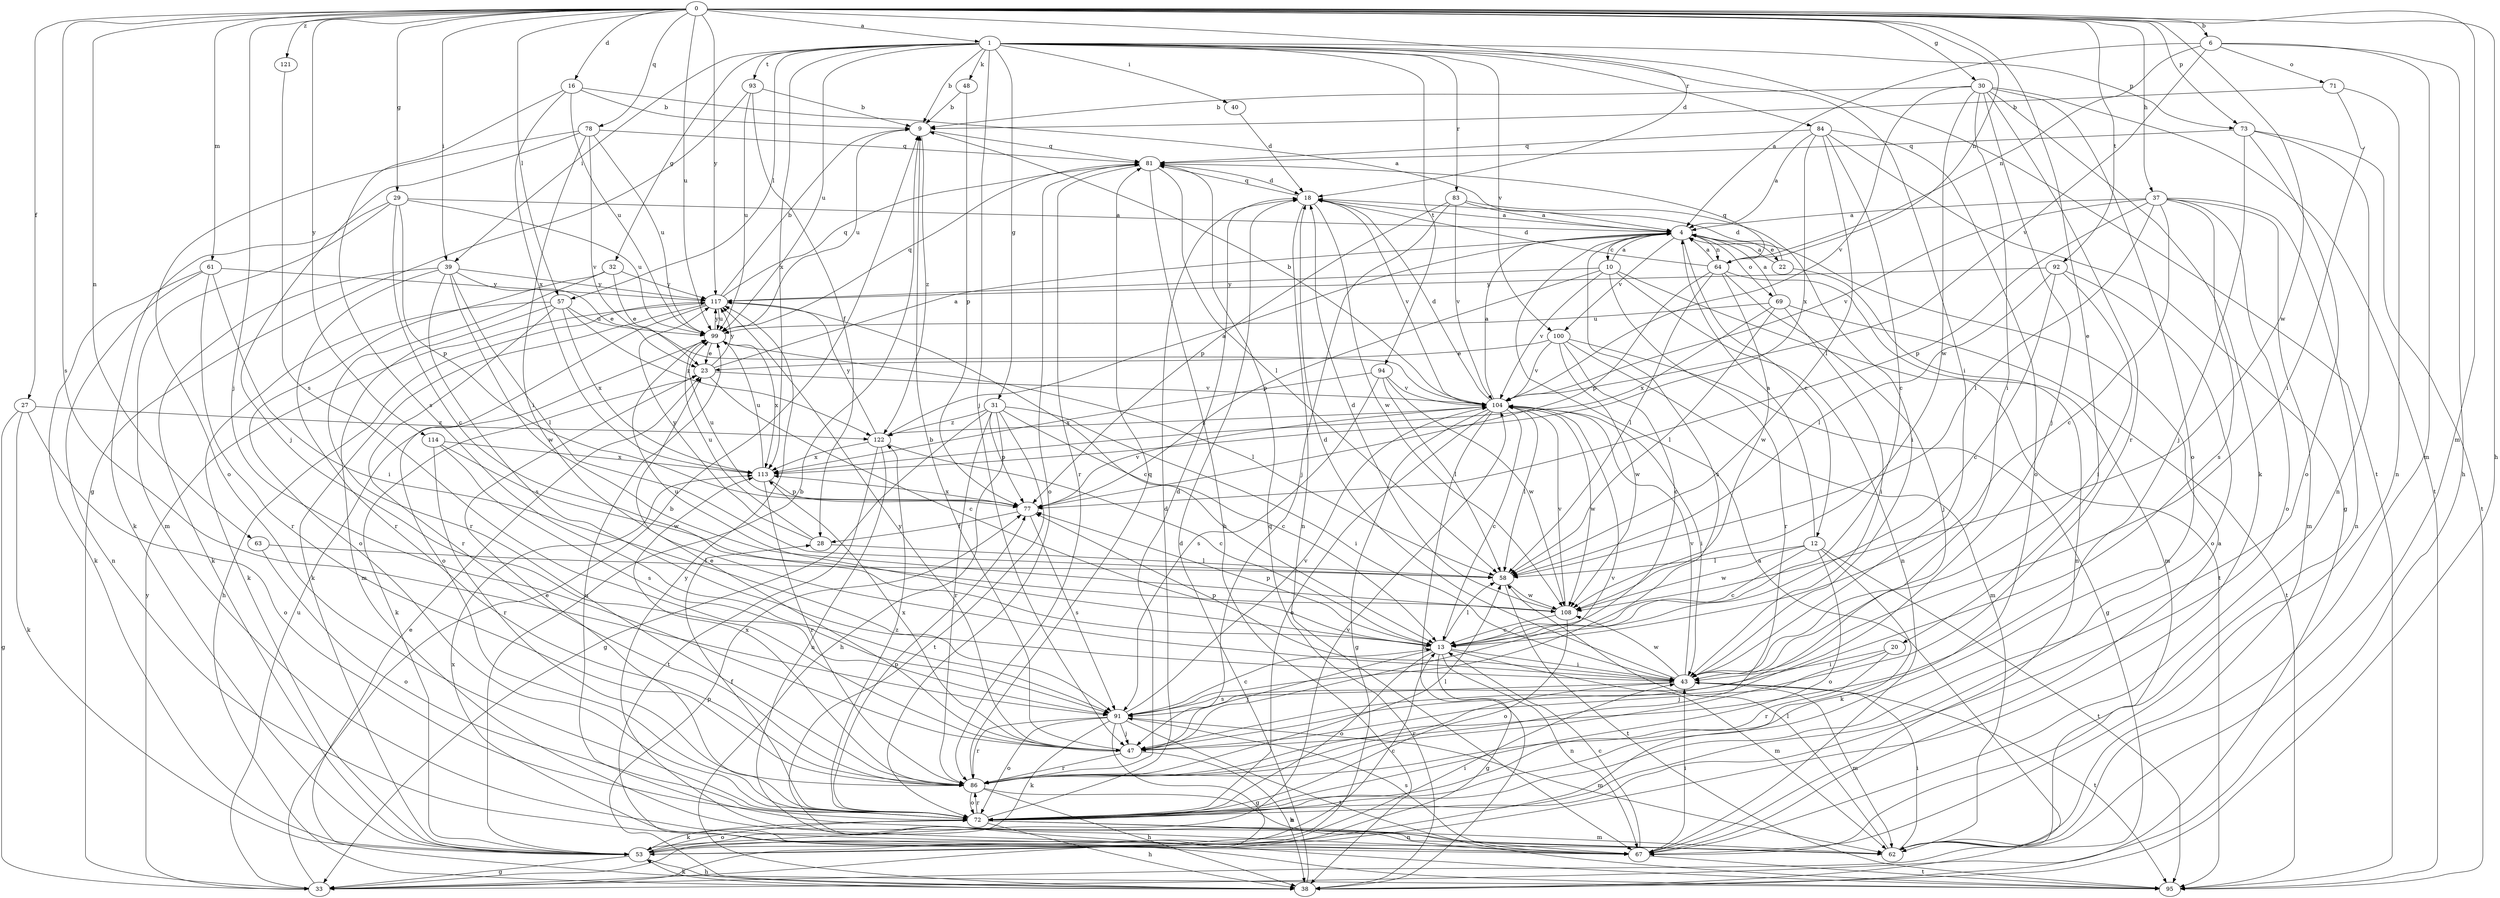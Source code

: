 strict digraph  {
0;
1;
4;
6;
9;
10;
12;
13;
16;
18;
20;
22;
23;
27;
28;
29;
30;
31;
32;
33;
37;
38;
39;
40;
43;
47;
48;
53;
57;
58;
61;
62;
63;
64;
67;
69;
71;
72;
73;
77;
78;
81;
83;
84;
86;
91;
92;
93;
94;
95;
99;
100;
104;
108;
113;
114;
117;
121;
122;
0 -> 1  [label=a];
0 -> 6  [label=b];
0 -> 16  [label=d];
0 -> 18  [label=d];
0 -> 20  [label=e];
0 -> 27  [label=f];
0 -> 29  [label=g];
0 -> 30  [label=g];
0 -> 37  [label=h];
0 -> 38  [label=h];
0 -> 39  [label=i];
0 -> 47  [label=j];
0 -> 57  [label=l];
0 -> 61  [label=m];
0 -> 62  [label=m];
0 -> 63  [label=n];
0 -> 64  [label=n];
0 -> 73  [label=p];
0 -> 78  [label=q];
0 -> 91  [label=s];
0 -> 92  [label=t];
0 -> 99  [label=u];
0 -> 108  [label=w];
0 -> 114  [label=y];
0 -> 117  [label=y];
0 -> 121  [label=z];
1 -> 9  [label=b];
1 -> 31  [label=g];
1 -> 32  [label=g];
1 -> 39  [label=i];
1 -> 40  [label=i];
1 -> 43  [label=i];
1 -> 47  [label=j];
1 -> 48  [label=k];
1 -> 57  [label=l];
1 -> 73  [label=p];
1 -> 83  [label=r];
1 -> 84  [label=r];
1 -> 93  [label=t];
1 -> 94  [label=t];
1 -> 95  [label=t];
1 -> 99  [label=u];
1 -> 100  [label=v];
1 -> 113  [label=x];
4 -> 10  [label=c];
4 -> 12  [label=c];
4 -> 22  [label=e];
4 -> 64  [label=n];
4 -> 69  [label=o];
4 -> 91  [label=s];
4 -> 100  [label=v];
6 -> 4  [label=a];
6 -> 38  [label=h];
6 -> 62  [label=m];
6 -> 64  [label=n];
6 -> 71  [label=o];
6 -> 104  [label=v];
9 -> 81  [label=q];
9 -> 99  [label=u];
9 -> 122  [label=z];
10 -> 4  [label=a];
10 -> 67  [label=n];
10 -> 77  [label=p];
10 -> 86  [label=r];
10 -> 95  [label=t];
10 -> 104  [label=v];
10 -> 117  [label=y];
12 -> 4  [label=a];
12 -> 13  [label=c];
12 -> 53  [label=k];
12 -> 58  [label=l];
12 -> 72  [label=o];
12 -> 95  [label=t];
12 -> 108  [label=w];
13 -> 33  [label=g];
13 -> 43  [label=i];
13 -> 47  [label=j];
13 -> 58  [label=l];
13 -> 62  [label=m];
13 -> 67  [label=n];
13 -> 72  [label=o];
13 -> 77  [label=p];
13 -> 99  [label=u];
16 -> 4  [label=a];
16 -> 9  [label=b];
16 -> 91  [label=s];
16 -> 99  [label=u];
16 -> 113  [label=x];
18 -> 4  [label=a];
18 -> 67  [label=n];
18 -> 81  [label=q];
18 -> 104  [label=v];
18 -> 108  [label=w];
20 -> 43  [label=i];
20 -> 47  [label=j];
20 -> 86  [label=r];
22 -> 4  [label=a];
22 -> 18  [label=d];
22 -> 67  [label=n];
23 -> 4  [label=a];
23 -> 13  [label=c];
23 -> 53  [label=k];
23 -> 104  [label=v];
23 -> 117  [label=y];
27 -> 33  [label=g];
27 -> 53  [label=k];
27 -> 72  [label=o];
27 -> 122  [label=z];
28 -> 58  [label=l];
28 -> 99  [label=u];
28 -> 117  [label=y];
29 -> 4  [label=a];
29 -> 13  [label=c];
29 -> 53  [label=k];
29 -> 62  [label=m];
29 -> 77  [label=p];
29 -> 99  [label=u];
30 -> 9  [label=b];
30 -> 43  [label=i];
30 -> 47  [label=j];
30 -> 53  [label=k];
30 -> 72  [label=o];
30 -> 86  [label=r];
30 -> 95  [label=t];
30 -> 104  [label=v];
30 -> 108  [label=w];
31 -> 13  [label=c];
31 -> 33  [label=g];
31 -> 38  [label=h];
31 -> 43  [label=i];
31 -> 77  [label=p];
31 -> 86  [label=r];
31 -> 95  [label=t];
31 -> 122  [label=z];
32 -> 23  [label=e];
32 -> 72  [label=o];
32 -> 86  [label=r];
32 -> 117  [label=y];
33 -> 9  [label=b];
33 -> 99  [label=u];
33 -> 117  [label=y];
37 -> 4  [label=a];
37 -> 13  [label=c];
37 -> 58  [label=l];
37 -> 62  [label=m];
37 -> 67  [label=n];
37 -> 72  [label=o];
37 -> 77  [label=p];
37 -> 91  [label=s];
37 -> 104  [label=v];
38 -> 4  [label=a];
38 -> 18  [label=d];
38 -> 53  [label=k];
38 -> 77  [label=p];
38 -> 81  [label=q];
39 -> 23  [label=e];
39 -> 53  [label=k];
39 -> 58  [label=l];
39 -> 86  [label=r];
39 -> 91  [label=s];
39 -> 108  [label=w];
39 -> 117  [label=y];
40 -> 18  [label=d];
43 -> 18  [label=d];
43 -> 62  [label=m];
43 -> 77  [label=p];
43 -> 86  [label=r];
43 -> 91  [label=s];
43 -> 95  [label=t];
43 -> 104  [label=v];
43 -> 108  [label=w];
47 -> 9  [label=b];
47 -> 23  [label=e];
47 -> 38  [label=h];
47 -> 86  [label=r];
47 -> 104  [label=v];
47 -> 113  [label=x];
47 -> 117  [label=y];
48 -> 9  [label=b];
48 -> 77  [label=p];
53 -> 9  [label=b];
53 -> 13  [label=c];
53 -> 33  [label=g];
53 -> 38  [label=h];
53 -> 43  [label=i];
53 -> 72  [label=o];
53 -> 104  [label=v];
57 -> 53  [label=k];
57 -> 62  [label=m];
57 -> 86  [label=r];
57 -> 99  [label=u];
57 -> 113  [label=x];
57 -> 122  [label=z];
58 -> 95  [label=t];
58 -> 108  [label=w];
61 -> 43  [label=i];
61 -> 53  [label=k];
61 -> 67  [label=n];
61 -> 86  [label=r];
61 -> 117  [label=y];
62 -> 43  [label=i];
62 -> 58  [label=l];
62 -> 99  [label=u];
63 -> 58  [label=l];
63 -> 72  [label=o];
64 -> 4  [label=a];
64 -> 18  [label=d];
64 -> 47  [label=j];
64 -> 58  [label=l];
64 -> 62  [label=m];
64 -> 77  [label=p];
64 -> 81  [label=q];
64 -> 108  [label=w];
67 -> 4  [label=a];
67 -> 13  [label=c];
67 -> 43  [label=i];
67 -> 91  [label=s];
67 -> 95  [label=t];
67 -> 113  [label=x];
67 -> 117  [label=y];
69 -> 4  [label=a];
69 -> 43  [label=i];
69 -> 58  [label=l];
69 -> 95  [label=t];
69 -> 99  [label=u];
69 -> 113  [label=x];
71 -> 9  [label=b];
71 -> 43  [label=i];
71 -> 67  [label=n];
72 -> 18  [label=d];
72 -> 23  [label=e];
72 -> 28  [label=f];
72 -> 38  [label=h];
72 -> 53  [label=k];
72 -> 62  [label=m];
72 -> 67  [label=n];
72 -> 77  [label=p];
72 -> 86  [label=r];
72 -> 122  [label=z];
73 -> 47  [label=j];
73 -> 67  [label=n];
73 -> 72  [label=o];
73 -> 81  [label=q];
73 -> 95  [label=t];
77 -> 28  [label=f];
77 -> 91  [label=s];
77 -> 99  [label=u];
77 -> 104  [label=v];
77 -> 113  [label=x];
78 -> 43  [label=i];
78 -> 47  [label=j];
78 -> 72  [label=o];
78 -> 81  [label=q];
78 -> 99  [label=u];
78 -> 104  [label=v];
81 -> 18  [label=d];
81 -> 38  [label=h];
81 -> 58  [label=l];
81 -> 72  [label=o];
81 -> 86  [label=r];
83 -> 4  [label=a];
83 -> 43  [label=i];
83 -> 47  [label=j];
83 -> 77  [label=p];
83 -> 104  [label=v];
84 -> 4  [label=a];
84 -> 13  [label=c];
84 -> 33  [label=g];
84 -> 58  [label=l];
84 -> 72  [label=o];
84 -> 81  [label=q];
84 -> 113  [label=x];
86 -> 18  [label=d];
86 -> 38  [label=h];
86 -> 58  [label=l];
86 -> 67  [label=n];
86 -> 72  [label=o];
86 -> 81  [label=q];
86 -> 113  [label=x];
91 -> 13  [label=c];
91 -> 33  [label=g];
91 -> 47  [label=j];
91 -> 53  [label=k];
91 -> 62  [label=m];
91 -> 72  [label=o];
91 -> 86  [label=r];
91 -> 95  [label=t];
91 -> 104  [label=v];
92 -> 13  [label=c];
92 -> 43  [label=i];
92 -> 58  [label=l];
92 -> 72  [label=o];
92 -> 117  [label=y];
93 -> 9  [label=b];
93 -> 28  [label=f];
93 -> 33  [label=g];
93 -> 99  [label=u];
94 -> 58  [label=l];
94 -> 91  [label=s];
94 -> 104  [label=v];
94 -> 108  [label=w];
94 -> 113  [label=x];
95 -> 23  [label=e];
99 -> 23  [label=e];
99 -> 58  [label=l];
99 -> 81  [label=q];
99 -> 113  [label=x];
99 -> 117  [label=y];
100 -> 13  [label=c];
100 -> 23  [label=e];
100 -> 33  [label=g];
100 -> 62  [label=m];
100 -> 104  [label=v];
100 -> 108  [label=w];
104 -> 4  [label=a];
104 -> 9  [label=b];
104 -> 13  [label=c];
104 -> 18  [label=d];
104 -> 33  [label=g];
104 -> 38  [label=h];
104 -> 43  [label=i];
104 -> 58  [label=l];
104 -> 72  [label=o];
104 -> 108  [label=w];
104 -> 122  [label=z];
108 -> 13  [label=c];
108 -> 18  [label=d];
108 -> 72  [label=o];
108 -> 104  [label=v];
113 -> 77  [label=p];
113 -> 86  [label=r];
113 -> 99  [label=u];
114 -> 86  [label=r];
114 -> 91  [label=s];
114 -> 108  [label=w];
114 -> 113  [label=x];
117 -> 9  [label=b];
117 -> 13  [label=c];
117 -> 38  [label=h];
117 -> 53  [label=k];
117 -> 72  [label=o];
117 -> 81  [label=q];
117 -> 99  [label=u];
121 -> 91  [label=s];
122 -> 4  [label=a];
122 -> 13  [label=c];
122 -> 67  [label=n];
122 -> 95  [label=t];
122 -> 113  [label=x];
122 -> 117  [label=y];
}
